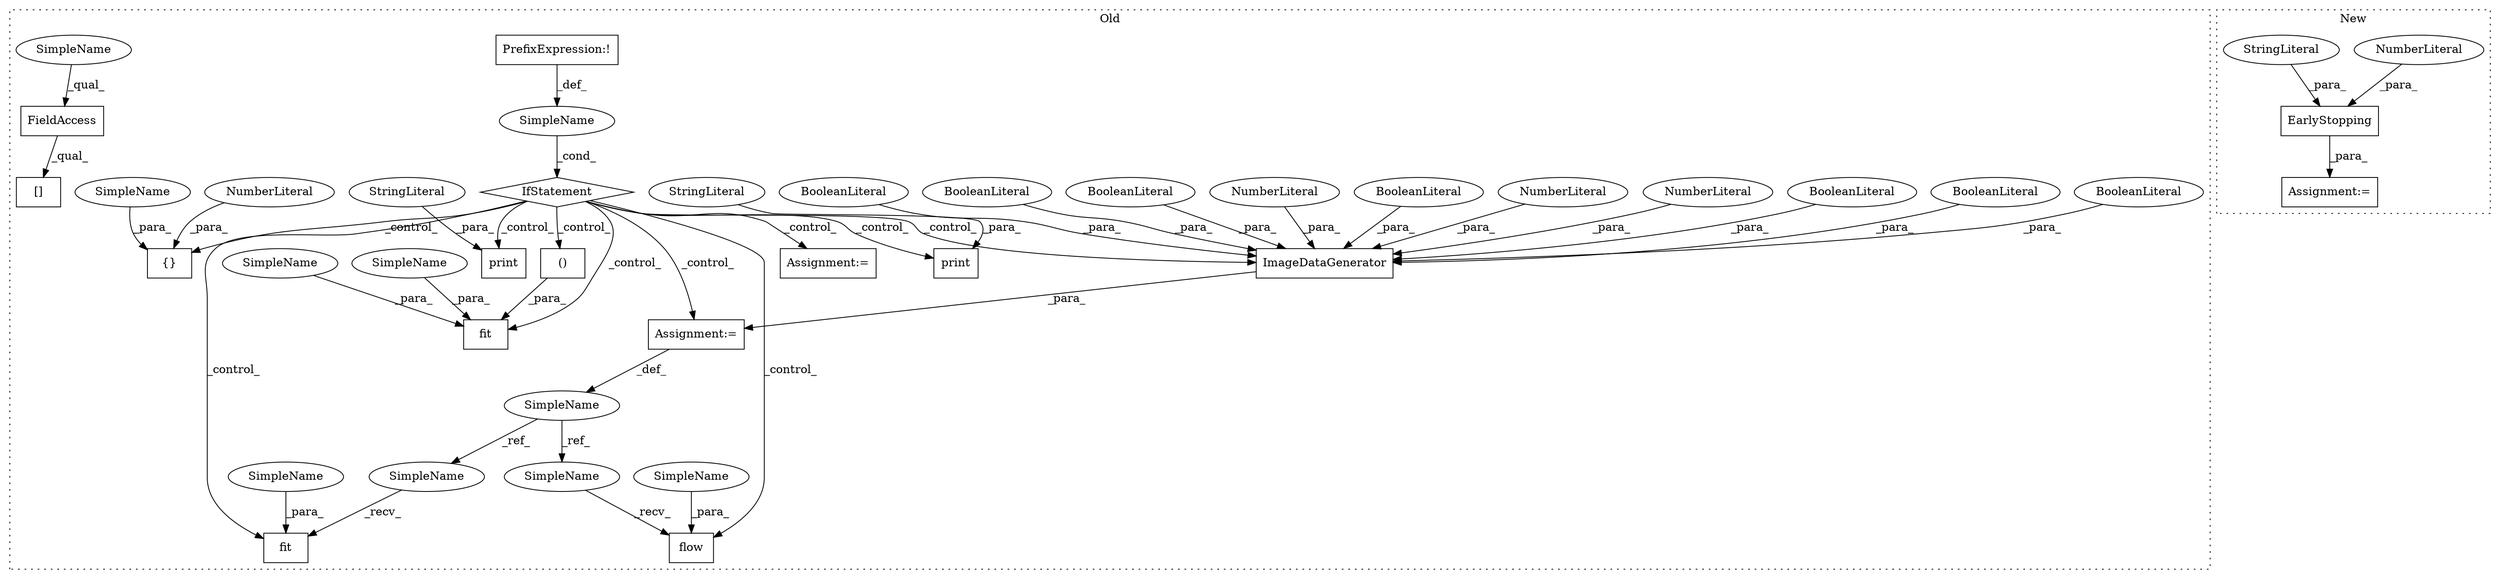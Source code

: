 digraph G {
subgraph cluster0 {
1 [label="ImageDataGenerator" a="32" s="2638,2707" l="19,1" shape="box"];
3 [label="PrefixExpression:!" a="38" s="2352" l="1" shape="box"];
4 [label="()" a="106" s="2493" l="25" shape="box"];
5 [label="NumberLiteral" a="34" s="2687" l="1" shape="ellipse"];
7 [label="{}" a="4" s="2769,2780" l="1,1" shape="box"];
8 [label="NumberLiteral" a="34" s="2693" l="3" shape="ellipse"];
9 [label="NumberLiteral" a="34" s="2779" l="1" shape="ellipse"];
10 [label="NumberLiteral" a="34" s="2689" l="3" shape="ellipse"];
11 [label="BooleanLiteral" a="9" s="2657" l="5" shape="ellipse"];
12 [label="BooleanLiteral" a="9" s="2663" l="5" shape="ellipse"];
13 [label="BooleanLiteral" a="9" s="2681" l="5" shape="ellipse"];
14 [label="BooleanLiteral" a="9" s="2675" l="5" shape="ellipse"];
15 [label="BooleanLiteral" a="9" s="2702" l="5" shape="ellipse"];
16 [label="BooleanLiteral" a="9" s="2697" l="4" shape="ellipse"];
17 [label="BooleanLiteral" a="9" s="2669" l="5" shape="ellipse"];
18 [label="fit" a="32" s="2455,2528" l="4,1" shape="box"];
19 [label="SimpleName" a="42" s="" l="" shape="ellipse"];
21 [label="fit" a="32" s="2724,2735" l="4,1" shape="box"];
22 [label="print" a="32" s="2580,2621" l="6,1" shape="box"];
23 [label="SimpleName" a="42" s="2630" l="7" shape="ellipse"];
24 [label="flow" a="32" s="2818,2849" l="5,1" shape="box"];
25 [label="print" a="32" s="2380,2432" l="6,1" shape="box"];
26 [label="IfStatement" a="25" s="2348,2370" l="4,2" shape="diamond"];
27 [label="StringLiteral" a="45" s="2586" l="35" shape="ellipse"];
28 [label="Assignment:=" a="7" s="2637" l="1" shape="box"];
29 [label="Assignment:=" a="7" s="2747" l="1" shape="box"];
30 [label="StringLiteral" a="45" s="2386" l="46" shape="ellipse"];
32 [label="FieldAccess" a="22" s="2851" l="13" shape="box"];
33 [label="[]" a="2" s="2851,2866" l="14,1" shape="box"];
34 [label="SimpleName" a="42" s="2716" l="7" shape="ellipse"];
35 [label="SimpleName" a="42" s="2810" l="7" shape="ellipse"];
36 [label="SimpleName" a="42" s="2770" l="8" shape="ellipse"];
37 [label="SimpleName" a="42" s="2520" l="8" shape="ellipse"];
38 [label="SimpleName" a="42" s="2728" l="7" shape="ellipse"];
39 [label="SimpleName" a="42" s="2851" l="7" shape="ellipse"];
40 [label="SimpleName" a="42" s="2459" l="7" shape="ellipse"];
41 [label="SimpleName" a="42" s="2823" l="7" shape="ellipse"];
label = "Old";
style="dotted";
}
subgraph cluster1 {
2 [label="EarlyStopping" a="32" s="2259,2285" l="14,1" shape="box"];
6 [label="NumberLiteral" a="34" s="2284" l="1" shape="ellipse"];
20 [label="StringLiteral" a="45" s="2273" l="10" shape="ellipse"];
31 [label="Assignment:=" a="7" s="2258" l="1" shape="box"];
label = "New";
style="dotted";
}
1 -> 28 [label="_para_"];
2 -> 31 [label="_para_"];
3 -> 19 [label="_def_"];
4 -> 18 [label="_para_"];
5 -> 1 [label="_para_"];
6 -> 2 [label="_para_"];
8 -> 1 [label="_para_"];
9 -> 7 [label="_para_"];
10 -> 1 [label="_para_"];
11 -> 1 [label="_para_"];
12 -> 1 [label="_para_"];
13 -> 1 [label="_para_"];
14 -> 1 [label="_para_"];
15 -> 1 [label="_para_"];
16 -> 1 [label="_para_"];
17 -> 1 [label="_para_"];
19 -> 26 [label="_cond_"];
20 -> 2 [label="_para_"];
23 -> 35 [label="_ref_"];
23 -> 34 [label="_ref_"];
26 -> 22 [label="_control_"];
26 -> 25 [label="_control_"];
26 -> 28 [label="_control_"];
26 -> 21 [label="_control_"];
26 -> 24 [label="_control_"];
26 -> 1 [label="_control_"];
26 -> 7 [label="_control_"];
26 -> 18 [label="_control_"];
26 -> 29 [label="_control_"];
26 -> 4 [label="_control_"];
27 -> 22 [label="_para_"];
28 -> 23 [label="_def_"];
30 -> 25 [label="_para_"];
32 -> 33 [label="_qual_"];
34 -> 21 [label="_recv_"];
35 -> 24 [label="_recv_"];
36 -> 7 [label="_para_"];
37 -> 18 [label="_para_"];
38 -> 21 [label="_para_"];
39 -> 32 [label="_qual_"];
40 -> 18 [label="_para_"];
41 -> 24 [label="_para_"];
}